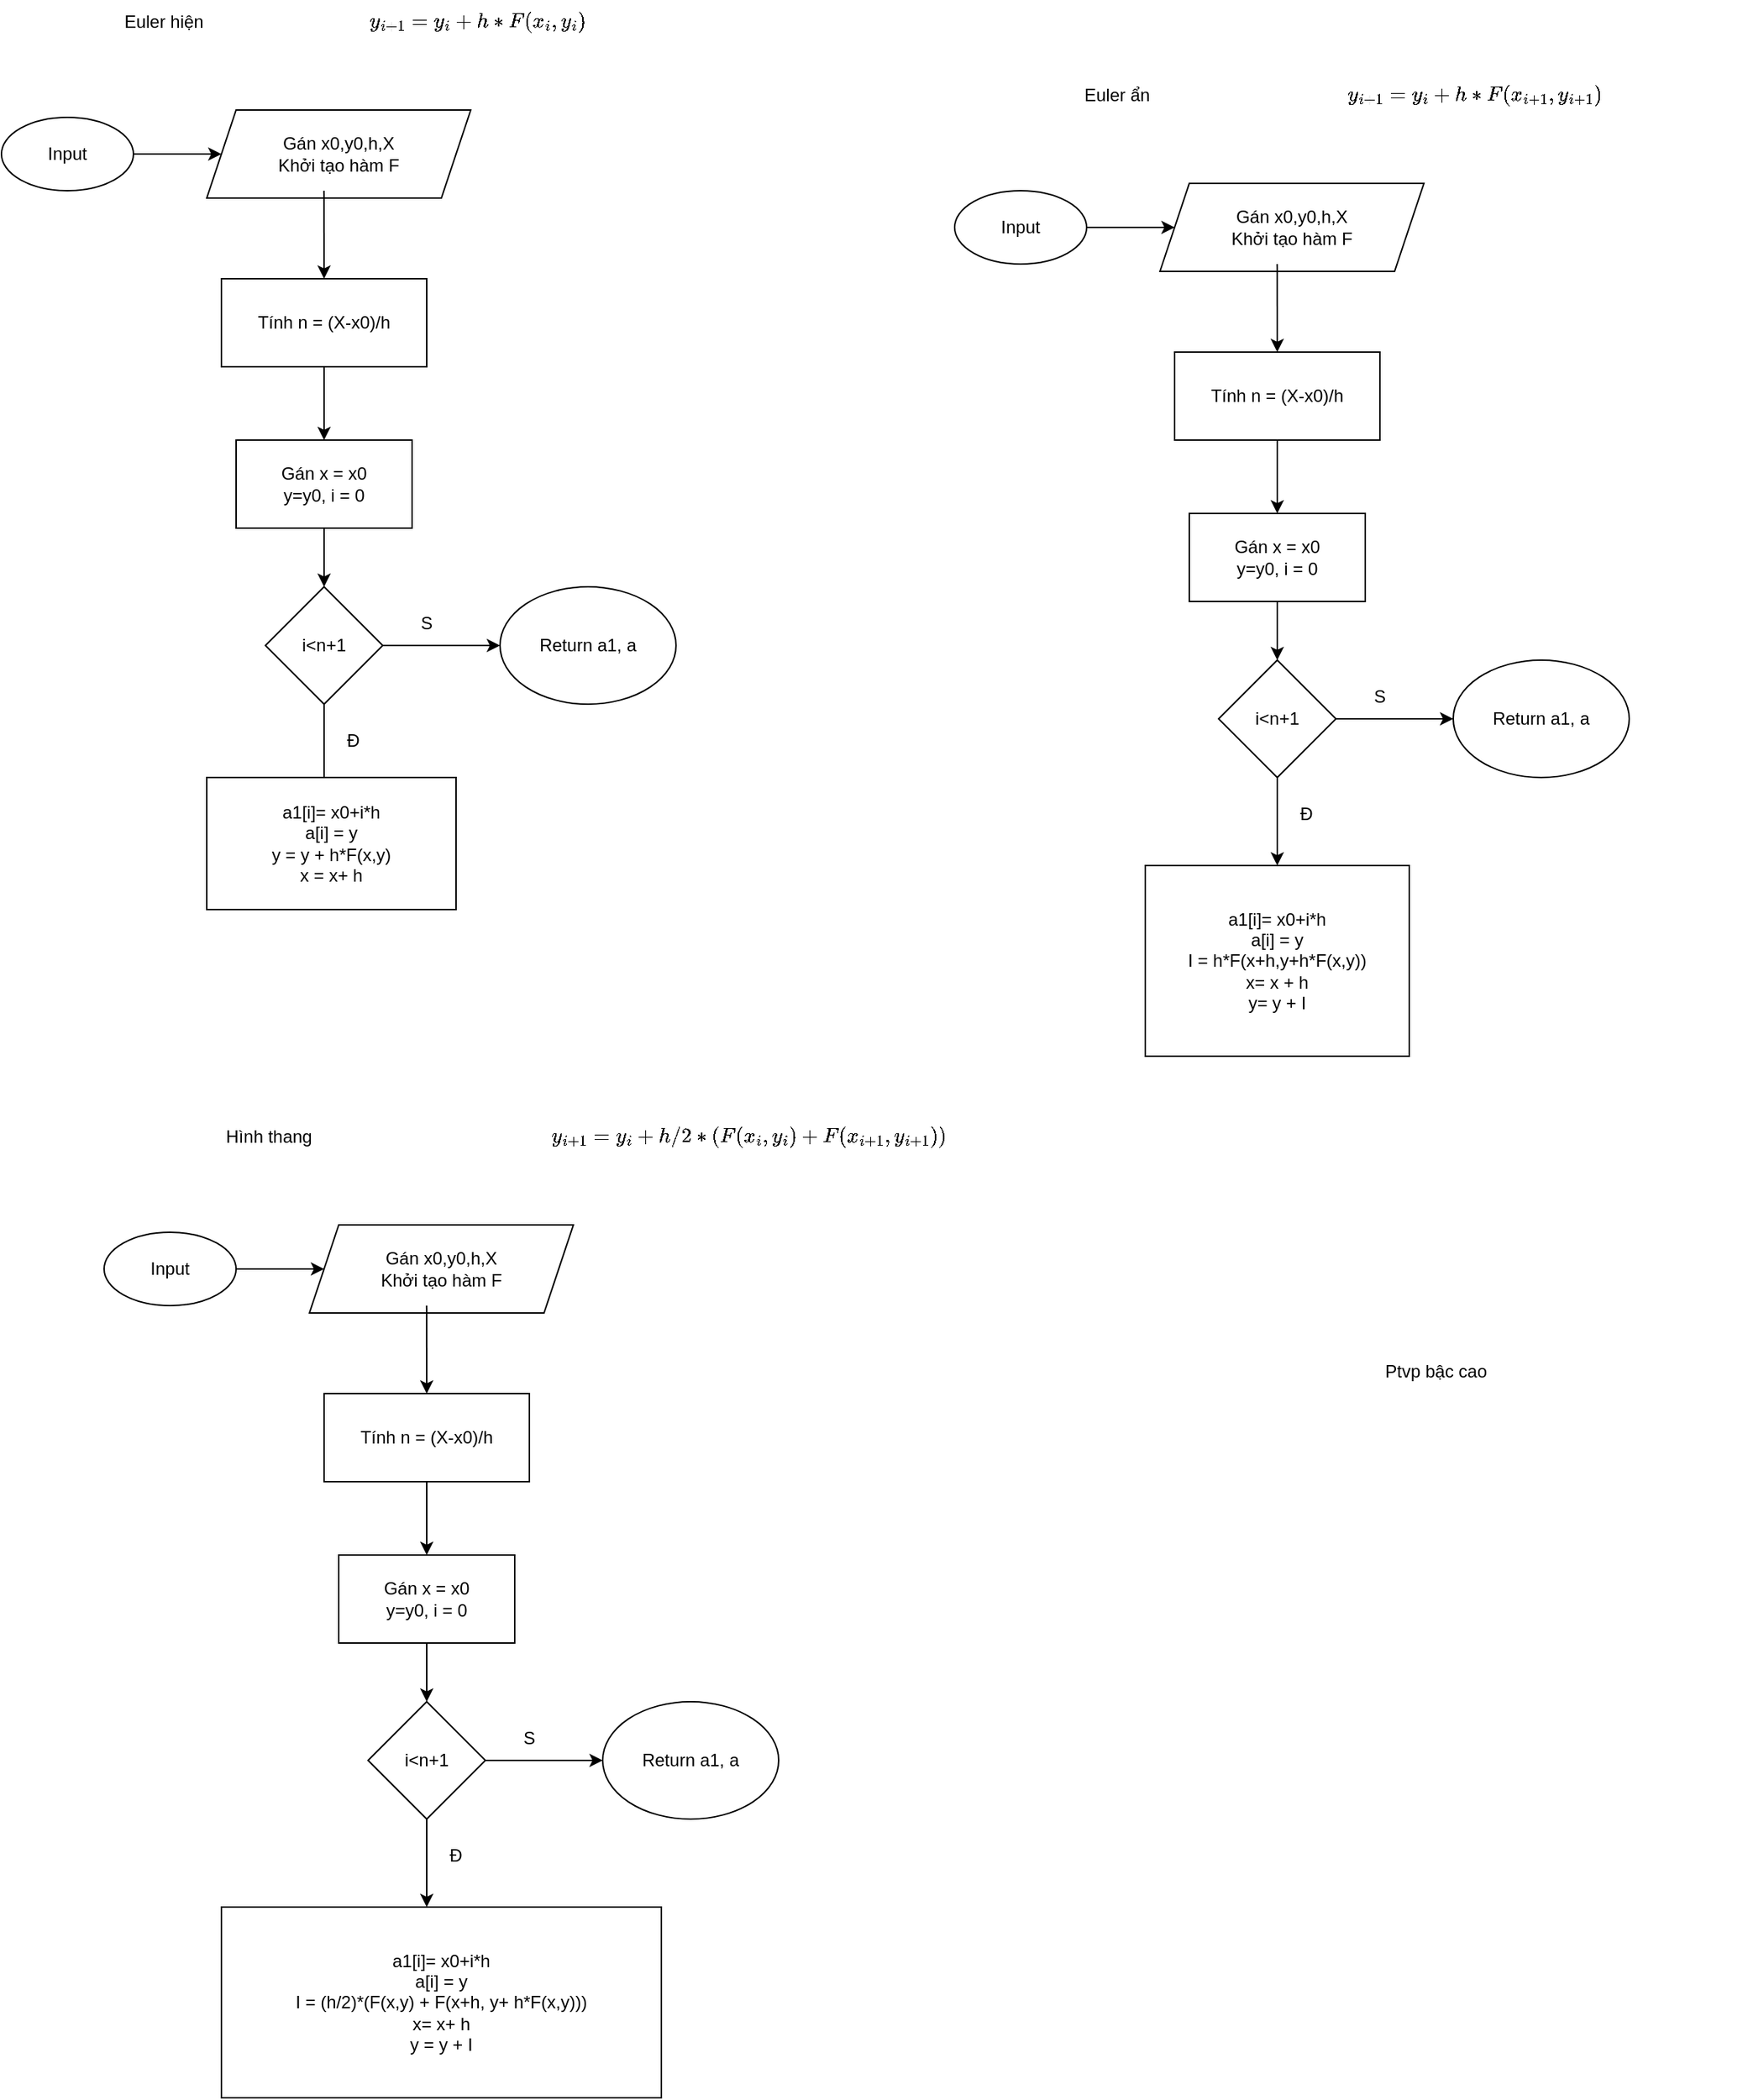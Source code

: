 <mxfile>
    <diagram id="WwXtD_9NY8bpJ0JRKzjA" name="Page-1">
        <mxGraphModel dx="486" dy="614" grid="1" gridSize="10" guides="1" tooltips="1" connect="1" arrows="1" fold="1" page="1" pageScale="1" pageWidth="1654" pageHeight="2336" math="1" shadow="0">
            <root>
                <mxCell id="0"/>
                <mxCell id="1" parent="0"/>
                <mxCell id="L8WJo_xax8rDuvlctxfB-1" value="Input" style="ellipse;whiteSpace=wrap;html=1;" parent="1" vertex="1">
                    <mxGeometry x="70" y="130" width="90" height="50" as="geometry"/>
                </mxCell>
                <mxCell id="L8WJo_xax8rDuvlctxfB-2" value="" style="endArrow=classic;html=1;rounded=0;exitX=1;exitY=0.5;exitDx=0;exitDy=0;" parent="1" source="L8WJo_xax8rDuvlctxfB-1" target="L8WJo_xax8rDuvlctxfB-3" edge="1">
                    <mxGeometry width="50" height="50" relative="1" as="geometry">
                        <mxPoint x="190" y="170" as="sourcePoint"/>
                        <mxPoint x="260" y="155" as="targetPoint"/>
                    </mxGeometry>
                </mxCell>
                <mxCell id="L8WJo_xax8rDuvlctxfB-3" value="Gán x0,y0,h,X&lt;br&gt;Khởi tạo hàm F" style="shape=parallelogram;perimeter=parallelogramPerimeter;whiteSpace=wrap;html=1;fixedSize=1;" parent="1" vertex="1">
                    <mxGeometry x="210" y="125" width="180" height="60" as="geometry"/>
                </mxCell>
                <mxCell id="L8WJo_xax8rDuvlctxfB-4" value="" style="endArrow=classic;html=1;rounded=0;exitX=0.444;exitY=0.917;exitDx=0;exitDy=0;exitPerimeter=0;" parent="1" source="L8WJo_xax8rDuvlctxfB-3" edge="1">
                    <mxGeometry width="50" height="50" relative="1" as="geometry">
                        <mxPoint x="290" y="190" as="sourcePoint"/>
                        <mxPoint x="290" y="240" as="targetPoint"/>
                        <Array as="points"/>
                    </mxGeometry>
                </mxCell>
                <mxCell id="L8WJo_xax8rDuvlctxfB-5" value="Tính n = (X-x0)/h" style="rounded=0;whiteSpace=wrap;html=1;" parent="1" vertex="1">
                    <mxGeometry x="220" y="240" width="140" height="60" as="geometry"/>
                </mxCell>
                <mxCell id="L8WJo_xax8rDuvlctxfB-6" value="" style="endArrow=classic;html=1;rounded=0;exitX=0.5;exitY=1;exitDx=0;exitDy=0;" parent="1" source="L8WJo_xax8rDuvlctxfB-5" edge="1">
                    <mxGeometry width="50" height="50" relative="1" as="geometry">
                        <mxPoint x="260" y="370" as="sourcePoint"/>
                        <mxPoint x="290" y="350" as="targetPoint"/>
                    </mxGeometry>
                </mxCell>
                <mxCell id="L8WJo_xax8rDuvlctxfB-7" value="Gán x = x0&lt;br&gt;y=y0, i = 0" style="rounded=0;whiteSpace=wrap;html=1;" parent="1" vertex="1">
                    <mxGeometry x="230" y="350" width="120" height="60" as="geometry"/>
                </mxCell>
                <mxCell id="L8WJo_xax8rDuvlctxfB-8" value="" style="endArrow=classic;html=1;rounded=0;exitX=0.5;exitY=1;exitDx=0;exitDy=0;" parent="1" source="L8WJo_xax8rDuvlctxfB-7" edge="1">
                    <mxGeometry width="50" height="50" relative="1" as="geometry">
                        <mxPoint x="290" y="450" as="sourcePoint"/>
                        <mxPoint x="290" y="450" as="targetPoint"/>
                    </mxGeometry>
                </mxCell>
                <mxCell id="L8WJo_xax8rDuvlctxfB-9" value="i&amp;lt;n+1" style="rhombus;whiteSpace=wrap;html=1;" parent="1" vertex="1">
                    <mxGeometry x="250" y="450" width="80" height="80" as="geometry"/>
                </mxCell>
                <mxCell id="L8WJo_xax8rDuvlctxfB-10" value="" style="endArrow=classic;html=1;rounded=0;exitX=0.5;exitY=1;exitDx=0;exitDy=0;" parent="1" source="L8WJo_xax8rDuvlctxfB-9" edge="1">
                    <mxGeometry width="50" height="50" relative="1" as="geometry">
                        <mxPoint x="290" y="570" as="sourcePoint"/>
                        <mxPoint x="290" y="590" as="targetPoint"/>
                    </mxGeometry>
                </mxCell>
                <mxCell id="L8WJo_xax8rDuvlctxfB-11" value="Đ" style="text;html=1;strokeColor=none;fillColor=none;align=center;verticalAlign=middle;whiteSpace=wrap;rounded=0;" parent="1" vertex="1">
                    <mxGeometry x="280" y="540" width="60" height="30" as="geometry"/>
                </mxCell>
                <mxCell id="L8WJo_xax8rDuvlctxfB-13" value="a1[i]= x0+i*h&lt;br&gt;a[i] = y&lt;br&gt;y = y + h*F(x,y)&lt;br&gt;x = x+ h" style="rounded=0;whiteSpace=wrap;html=1;" parent="1" vertex="1">
                    <mxGeometry x="210" y="580" width="170" height="90" as="geometry"/>
                </mxCell>
                <mxCell id="L8WJo_xax8rDuvlctxfB-15" value="" style="endArrow=classic;html=1;rounded=0;exitX=1;exitY=0.5;exitDx=0;exitDy=0;" parent="1" source="L8WJo_xax8rDuvlctxfB-9" edge="1">
                    <mxGeometry width="50" height="50" relative="1" as="geometry">
                        <mxPoint x="340" y="490" as="sourcePoint"/>
                        <mxPoint x="410" y="490" as="targetPoint"/>
                        <Array as="points"/>
                    </mxGeometry>
                </mxCell>
                <mxCell id="L8WJo_xax8rDuvlctxfB-16" value="S" style="text;html=1;strokeColor=none;fillColor=none;align=center;verticalAlign=middle;whiteSpace=wrap;rounded=0;" parent="1" vertex="1">
                    <mxGeometry x="330" y="460" width="60" height="30" as="geometry"/>
                </mxCell>
                <mxCell id="L8WJo_xax8rDuvlctxfB-17" value="Return a1, a" style="ellipse;whiteSpace=wrap;html=1;" parent="1" vertex="1">
                    <mxGeometry x="410" y="450" width="120" height="80" as="geometry"/>
                </mxCell>
                <mxCell id="L8WJo_xax8rDuvlctxfB-18" value="Euler hiện&amp;nbsp;" style="text;html=1;strokeColor=none;fillColor=none;align=center;verticalAlign=middle;whiteSpace=wrap;rounded=0;" parent="1" vertex="1">
                    <mxGeometry x="85" y="50" width="195" height="30" as="geometry"/>
                </mxCell>
                <mxCell id="L8WJo_xax8rDuvlctxfB-19" value="Input" style="ellipse;whiteSpace=wrap;html=1;" parent="1" vertex="1">
                    <mxGeometry x="720" y="180" width="90" height="50" as="geometry"/>
                </mxCell>
                <mxCell id="L8WJo_xax8rDuvlctxfB-20" value="" style="endArrow=classic;html=1;rounded=0;exitX=1;exitY=0.5;exitDx=0;exitDy=0;" parent="1" source="L8WJo_xax8rDuvlctxfB-19" target="L8WJo_xax8rDuvlctxfB-21" edge="1">
                    <mxGeometry width="50" height="50" relative="1" as="geometry">
                        <mxPoint x="840" y="220" as="sourcePoint"/>
                        <mxPoint x="910" y="205" as="targetPoint"/>
                    </mxGeometry>
                </mxCell>
                <mxCell id="L8WJo_xax8rDuvlctxfB-21" value="Gán x0,y0,h,X&lt;br&gt;Khởi tạo hàm F" style="shape=parallelogram;perimeter=parallelogramPerimeter;whiteSpace=wrap;html=1;fixedSize=1;" parent="1" vertex="1">
                    <mxGeometry x="860" y="175" width="180" height="60" as="geometry"/>
                </mxCell>
                <mxCell id="L8WJo_xax8rDuvlctxfB-22" value="" style="endArrow=classic;html=1;rounded=0;exitX=0.444;exitY=0.917;exitDx=0;exitDy=0;exitPerimeter=0;" parent="1" source="L8WJo_xax8rDuvlctxfB-21" edge="1">
                    <mxGeometry width="50" height="50" relative="1" as="geometry">
                        <mxPoint x="940" y="240" as="sourcePoint"/>
                        <mxPoint x="940" y="290" as="targetPoint"/>
                        <Array as="points"/>
                    </mxGeometry>
                </mxCell>
                <mxCell id="L8WJo_xax8rDuvlctxfB-23" value="Tính n = (X-x0)/h" style="rounded=0;whiteSpace=wrap;html=1;" parent="1" vertex="1">
                    <mxGeometry x="870" y="290" width="140" height="60" as="geometry"/>
                </mxCell>
                <mxCell id="L8WJo_xax8rDuvlctxfB-24" value="" style="endArrow=classic;html=1;rounded=0;exitX=0.5;exitY=1;exitDx=0;exitDy=0;" parent="1" source="L8WJo_xax8rDuvlctxfB-23" edge="1">
                    <mxGeometry width="50" height="50" relative="1" as="geometry">
                        <mxPoint x="910" y="420" as="sourcePoint"/>
                        <mxPoint x="940" y="400" as="targetPoint"/>
                    </mxGeometry>
                </mxCell>
                <mxCell id="L8WJo_xax8rDuvlctxfB-25" value="Gán x = x0&lt;br&gt;y=y0, i = 0" style="rounded=0;whiteSpace=wrap;html=1;" parent="1" vertex="1">
                    <mxGeometry x="880" y="400" width="120" height="60" as="geometry"/>
                </mxCell>
                <mxCell id="L8WJo_xax8rDuvlctxfB-26" value="" style="endArrow=classic;html=1;rounded=0;exitX=0.5;exitY=1;exitDx=0;exitDy=0;" parent="1" source="L8WJo_xax8rDuvlctxfB-25" edge="1">
                    <mxGeometry width="50" height="50" relative="1" as="geometry">
                        <mxPoint x="940" y="500" as="sourcePoint"/>
                        <mxPoint x="940" y="500" as="targetPoint"/>
                    </mxGeometry>
                </mxCell>
                <mxCell id="L8WJo_xax8rDuvlctxfB-27" value="i&amp;lt;n+1" style="rhombus;whiteSpace=wrap;html=1;" parent="1" vertex="1">
                    <mxGeometry x="900" y="500" width="80" height="80" as="geometry"/>
                </mxCell>
                <mxCell id="L8WJo_xax8rDuvlctxfB-28" value="" style="endArrow=classic;html=1;rounded=0;exitX=0.5;exitY=1;exitDx=0;exitDy=0;" parent="1" source="L8WJo_xax8rDuvlctxfB-27" edge="1">
                    <mxGeometry width="50" height="50" relative="1" as="geometry">
                        <mxPoint x="940" y="620" as="sourcePoint"/>
                        <mxPoint x="940" y="640" as="targetPoint"/>
                    </mxGeometry>
                </mxCell>
                <mxCell id="L8WJo_xax8rDuvlctxfB-29" value="Đ" style="text;html=1;strokeColor=none;fillColor=none;align=center;verticalAlign=middle;whiteSpace=wrap;rounded=0;" parent="1" vertex="1">
                    <mxGeometry x="930" y="590" width="60" height="30" as="geometry"/>
                </mxCell>
                <mxCell id="L8WJo_xax8rDuvlctxfB-30" value="a1[i]= x0+i*h&lt;br&gt;a[i] = y&lt;br&gt;I = h*F(x+h,y+h*F(x,y))&lt;br&gt;x= x + h&lt;br&gt;y= y + I" style="rounded=0;whiteSpace=wrap;html=1;" parent="1" vertex="1">
                    <mxGeometry x="850" y="640" width="180" height="130" as="geometry"/>
                </mxCell>
                <mxCell id="L8WJo_xax8rDuvlctxfB-31" value="" style="endArrow=classic;html=1;rounded=0;exitX=1;exitY=0.5;exitDx=0;exitDy=0;" parent="1" source="L8WJo_xax8rDuvlctxfB-27" edge="1">
                    <mxGeometry width="50" height="50" relative="1" as="geometry">
                        <mxPoint x="990" y="540" as="sourcePoint"/>
                        <mxPoint x="1060" y="540" as="targetPoint"/>
                        <Array as="points"/>
                    </mxGeometry>
                </mxCell>
                <mxCell id="L8WJo_xax8rDuvlctxfB-32" value="S" style="text;html=1;strokeColor=none;fillColor=none;align=center;verticalAlign=middle;whiteSpace=wrap;rounded=0;" parent="1" vertex="1">
                    <mxGeometry x="980" y="510" width="60" height="30" as="geometry"/>
                </mxCell>
                <mxCell id="L8WJo_xax8rDuvlctxfB-33" value="Return a1, a" style="ellipse;whiteSpace=wrap;html=1;" parent="1" vertex="1">
                    <mxGeometry x="1060" y="500" width="120" height="80" as="geometry"/>
                </mxCell>
                <mxCell id="L8WJo_xax8rDuvlctxfB-34" value="Euler ẩn&amp;nbsp;" style="text;html=1;strokeColor=none;fillColor=none;align=center;verticalAlign=middle;whiteSpace=wrap;rounded=0;" parent="1" vertex="1">
                    <mxGeometry x="735" y="100" width="195" height="30" as="geometry"/>
                </mxCell>
                <mxCell id="L8WJo_xax8rDuvlctxfB-35" value="Input" style="ellipse;whiteSpace=wrap;html=1;" parent="1" vertex="1">
                    <mxGeometry x="140" y="890" width="90" height="50" as="geometry"/>
                </mxCell>
                <mxCell id="L8WJo_xax8rDuvlctxfB-36" value="" style="endArrow=classic;html=1;rounded=0;exitX=1;exitY=0.5;exitDx=0;exitDy=0;" parent="1" source="L8WJo_xax8rDuvlctxfB-35" target="L8WJo_xax8rDuvlctxfB-37" edge="1">
                    <mxGeometry width="50" height="50" relative="1" as="geometry">
                        <mxPoint x="260" y="930" as="sourcePoint"/>
                        <mxPoint x="330" y="915" as="targetPoint"/>
                    </mxGeometry>
                </mxCell>
                <mxCell id="L8WJo_xax8rDuvlctxfB-37" value="Gán x0,y0,h,X&lt;br&gt;Khởi tạo hàm F" style="shape=parallelogram;perimeter=parallelogramPerimeter;whiteSpace=wrap;html=1;fixedSize=1;" parent="1" vertex="1">
                    <mxGeometry x="280" y="885" width="180" height="60" as="geometry"/>
                </mxCell>
                <mxCell id="L8WJo_xax8rDuvlctxfB-38" value="" style="endArrow=classic;html=1;rounded=0;exitX=0.444;exitY=0.917;exitDx=0;exitDy=0;exitPerimeter=0;" parent="1" source="L8WJo_xax8rDuvlctxfB-37" edge="1">
                    <mxGeometry width="50" height="50" relative="1" as="geometry">
                        <mxPoint x="360" y="950" as="sourcePoint"/>
                        <mxPoint x="360" y="1000" as="targetPoint"/>
                        <Array as="points"/>
                    </mxGeometry>
                </mxCell>
                <mxCell id="L8WJo_xax8rDuvlctxfB-39" value="Tính n = (X-x0)/h" style="rounded=0;whiteSpace=wrap;html=1;" parent="1" vertex="1">
                    <mxGeometry x="290" y="1000" width="140" height="60" as="geometry"/>
                </mxCell>
                <mxCell id="L8WJo_xax8rDuvlctxfB-40" value="" style="endArrow=classic;html=1;rounded=0;exitX=0.5;exitY=1;exitDx=0;exitDy=0;" parent="1" source="L8WJo_xax8rDuvlctxfB-39" edge="1">
                    <mxGeometry width="50" height="50" relative="1" as="geometry">
                        <mxPoint x="330" y="1130" as="sourcePoint"/>
                        <mxPoint x="360" y="1110" as="targetPoint"/>
                    </mxGeometry>
                </mxCell>
                <mxCell id="L8WJo_xax8rDuvlctxfB-41" value="Gán x = x0&lt;br&gt;y=y0, i = 0" style="rounded=0;whiteSpace=wrap;html=1;" parent="1" vertex="1">
                    <mxGeometry x="300" y="1110" width="120" height="60" as="geometry"/>
                </mxCell>
                <mxCell id="L8WJo_xax8rDuvlctxfB-42" value="" style="endArrow=classic;html=1;rounded=0;exitX=0.5;exitY=1;exitDx=0;exitDy=0;" parent="1" source="L8WJo_xax8rDuvlctxfB-41" edge="1">
                    <mxGeometry width="50" height="50" relative="1" as="geometry">
                        <mxPoint x="360" y="1210" as="sourcePoint"/>
                        <mxPoint x="360" y="1210" as="targetPoint"/>
                    </mxGeometry>
                </mxCell>
                <mxCell id="L8WJo_xax8rDuvlctxfB-43" value="i&amp;lt;n+1" style="rhombus;whiteSpace=wrap;html=1;" parent="1" vertex="1">
                    <mxGeometry x="320" y="1210" width="80" height="80" as="geometry"/>
                </mxCell>
                <mxCell id="L8WJo_xax8rDuvlctxfB-44" value="" style="endArrow=classic;html=1;rounded=0;exitX=0.5;exitY=1;exitDx=0;exitDy=0;" parent="1" source="L8WJo_xax8rDuvlctxfB-43" edge="1">
                    <mxGeometry width="50" height="50" relative="1" as="geometry">
                        <mxPoint x="360" y="1330" as="sourcePoint"/>
                        <mxPoint x="360" y="1350" as="targetPoint"/>
                    </mxGeometry>
                </mxCell>
                <mxCell id="L8WJo_xax8rDuvlctxfB-45" value="Đ" style="text;html=1;strokeColor=none;fillColor=none;align=center;verticalAlign=middle;whiteSpace=wrap;rounded=0;" parent="1" vertex="1">
                    <mxGeometry x="350" y="1300" width="60" height="30" as="geometry"/>
                </mxCell>
                <mxCell id="L8WJo_xax8rDuvlctxfB-46" value="a1[i]= x0+i*h&lt;br&gt;a[i] = y&lt;br&gt;I = (h/2)*(F(x,y) + F(x+h, y+ h*F(x,y)))&lt;br&gt;x= x+ h&lt;br&gt;y = y + I" style="rounded=0;whiteSpace=wrap;html=1;" parent="1" vertex="1">
                    <mxGeometry x="220" y="1350" width="300" height="130" as="geometry"/>
                </mxCell>
                <mxCell id="L8WJo_xax8rDuvlctxfB-47" value="" style="endArrow=classic;html=1;rounded=0;exitX=1;exitY=0.5;exitDx=0;exitDy=0;" parent="1" source="L8WJo_xax8rDuvlctxfB-43" edge="1">
                    <mxGeometry width="50" height="50" relative="1" as="geometry">
                        <mxPoint x="410" y="1250" as="sourcePoint"/>
                        <mxPoint x="480" y="1250" as="targetPoint"/>
                        <Array as="points"/>
                    </mxGeometry>
                </mxCell>
                <mxCell id="L8WJo_xax8rDuvlctxfB-48" value="S" style="text;html=1;strokeColor=none;fillColor=none;align=center;verticalAlign=middle;whiteSpace=wrap;rounded=0;" parent="1" vertex="1">
                    <mxGeometry x="400" y="1220" width="60" height="30" as="geometry"/>
                </mxCell>
                <mxCell id="L8WJo_xax8rDuvlctxfB-49" value="Return a1, a" style="ellipse;whiteSpace=wrap;html=1;" parent="1" vertex="1">
                    <mxGeometry x="480" y="1210" width="120" height="80" as="geometry"/>
                </mxCell>
                <mxCell id="L8WJo_xax8rDuvlctxfB-50" value="Hình thang" style="text;html=1;strokeColor=none;fillColor=none;align=center;verticalAlign=middle;whiteSpace=wrap;rounded=0;" parent="1" vertex="1">
                    <mxGeometry x="155" y="810" width="195" height="30" as="geometry"/>
                </mxCell>
                <mxCell id="lxoMp8u9pRbJdC7NHY2p-1" value="$$y_{i+1} = y_i + h*F(x_i, y_i)$$" style="text;html=1;strokeColor=none;fillColor=none;align=center;verticalAlign=middle;whiteSpace=wrap;rounded=0;" parent="1" vertex="1">
                    <mxGeometry x="210" y="50" width="370" height="30" as="geometry"/>
                </mxCell>
                <mxCell id="lxoMp8u9pRbJdC7NHY2p-2" value="$$y_{i+1} = y_i + h*F(x_{i+1}, y_{i+1})$$" style="text;html=1;strokeColor=none;fillColor=none;align=center;verticalAlign=middle;whiteSpace=wrap;rounded=0;" parent="1" vertex="1">
                    <mxGeometry x="890" y="100" width="370" height="30" as="geometry"/>
                </mxCell>
                <mxCell id="lxoMp8u9pRbJdC7NHY2p-3" value="$$y_{i+1} = y_i + h/2*(F(x_i, y_i) + F(x_{i+1}, y_{i+1}))$$" style="text;html=1;strokeColor=none;fillColor=none;align=center;verticalAlign=middle;whiteSpace=wrap;rounded=0;" parent="1" vertex="1">
                    <mxGeometry x="340" y="810" width="480" height="30" as="geometry"/>
                </mxCell>
                <mxCell id="A-ZJELqBzQS3mIu_F6TI-1" value="Ptvp bậc cao&amp;nbsp;" style="text;html=1;strokeColor=none;fillColor=none;align=center;verticalAlign=middle;whiteSpace=wrap;rounded=0;" parent="1" vertex="1">
                    <mxGeometry x="910" y="970" width="280" height="30" as="geometry"/>
                </mxCell>
            </root>
        </mxGraphModel>
    </diagram>
</mxfile>